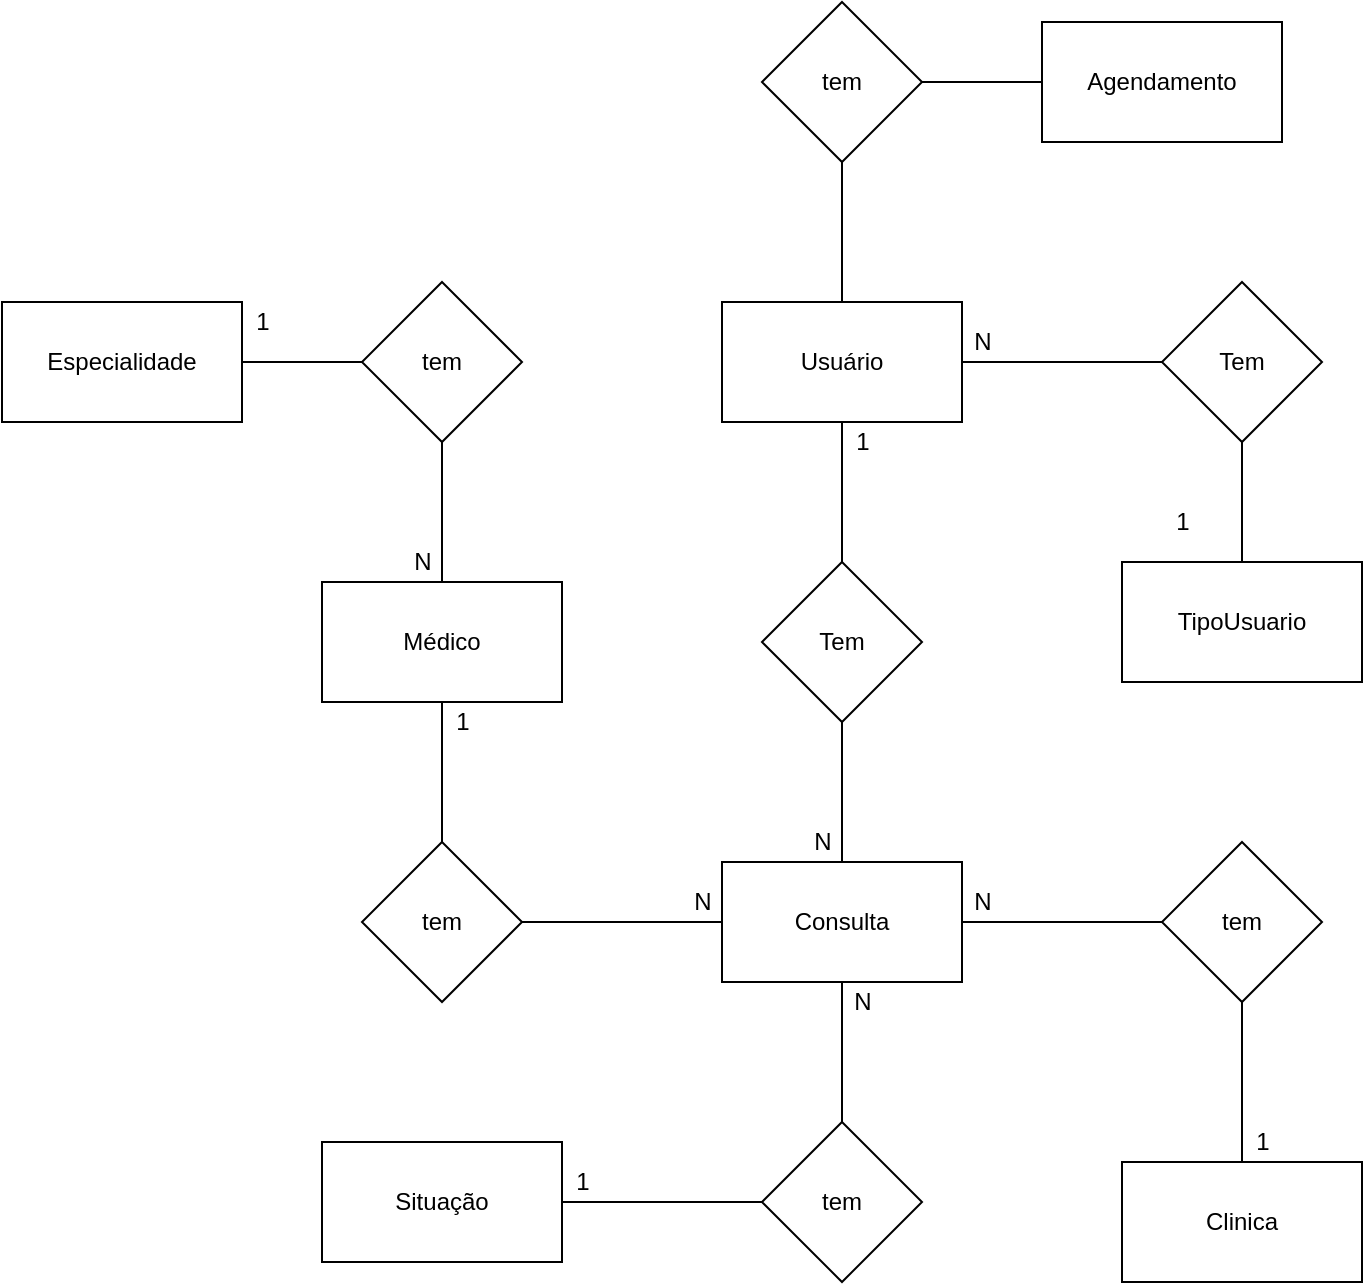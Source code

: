 <mxfile version="14.6.13" type="device" pages="2"><diagram id="kPvYsrGsnzjXHNZqYMSi" name="Conceitual"><mxGraphModel dx="2044" dy="706" grid="1" gridSize="10" guides="1" tooltips="1" connect="1" arrows="1" fold="1" page="1" pageScale="1" pageWidth="827" pageHeight="1169" math="0" shadow="0"><root><mxCell id="0"/><mxCell id="1" parent="0"/><mxCell id="1fEp5qzmMO0-KmVKSiHd-4" style="edgeStyle=orthogonalEdgeStyle;rounded=0;orthogonalLoop=1;jettySize=auto;html=1;exitX=1;exitY=0.5;exitDx=0;exitDy=0;endArrow=none;endFill=0;" parent="1" source="1fEp5qzmMO0-KmVKSiHd-1" target="1fEp5qzmMO0-KmVKSiHd-2" edge="1"><mxGeometry relative="1" as="geometry"/></mxCell><mxCell id="1fEp5qzmMO0-KmVKSiHd-8" style="edgeStyle=orthogonalEdgeStyle;rounded=0;orthogonalLoop=1;jettySize=auto;html=1;exitX=0.5;exitY=1;exitDx=0;exitDy=0;endArrow=none;endFill=0;" parent="1" source="1fEp5qzmMO0-KmVKSiHd-1" target="1fEp5qzmMO0-KmVKSiHd-7" edge="1"><mxGeometry relative="1" as="geometry"/></mxCell><mxCell id="Bj10KTuXt6F6ewro0uIy-2" value="" style="edgeStyle=orthogonalEdgeStyle;rounded=0;orthogonalLoop=1;jettySize=auto;html=1;endArrow=none;endFill=0;" edge="1" parent="1" source="1fEp5qzmMO0-KmVKSiHd-1" target="Bj10KTuXt6F6ewro0uIy-1"><mxGeometry relative="1" as="geometry"/></mxCell><mxCell id="1fEp5qzmMO0-KmVKSiHd-1" value="Usuário" style="rounded=0;whiteSpace=wrap;html=1;" parent="1" vertex="1"><mxGeometry x="180" y="160" width="120" height="60" as="geometry"/></mxCell><mxCell id="1fEp5qzmMO0-KmVKSiHd-5" style="edgeStyle=orthogonalEdgeStyle;rounded=0;orthogonalLoop=1;jettySize=auto;html=1;endArrow=none;endFill=0;" parent="1" source="1fEp5qzmMO0-KmVKSiHd-2" target="1fEp5qzmMO0-KmVKSiHd-3" edge="1"><mxGeometry relative="1" as="geometry"/></mxCell><mxCell id="1fEp5qzmMO0-KmVKSiHd-2" value="Tem" style="rhombus;whiteSpace=wrap;html=1;" parent="1" vertex="1"><mxGeometry x="400" y="150" width="80" height="80" as="geometry"/></mxCell><mxCell id="1fEp5qzmMO0-KmVKSiHd-3" value="TipoUsuario" style="rounded=0;whiteSpace=wrap;html=1;" parent="1" vertex="1"><mxGeometry x="380" y="290" width="120" height="60" as="geometry"/></mxCell><mxCell id="1fEp5qzmMO0-KmVKSiHd-9" style="edgeStyle=orthogonalEdgeStyle;rounded=0;orthogonalLoop=1;jettySize=auto;html=1;exitX=0.5;exitY=0;exitDx=0;exitDy=0;endArrow=none;endFill=0;" parent="1" source="1fEp5qzmMO0-KmVKSiHd-6" target="1fEp5qzmMO0-KmVKSiHd-7" edge="1"><mxGeometry relative="1" as="geometry"/></mxCell><mxCell id="1fEp5qzmMO0-KmVKSiHd-11" value="" style="edgeStyle=orthogonalEdgeStyle;rounded=0;orthogonalLoop=1;jettySize=auto;html=1;endArrow=none;endFill=0;" parent="1" source="1fEp5qzmMO0-KmVKSiHd-6" target="1fEp5qzmMO0-KmVKSiHd-10" edge="1"><mxGeometry relative="1" as="geometry"/></mxCell><mxCell id="1fEp5qzmMO0-KmVKSiHd-15" value="" style="edgeStyle=orthogonalEdgeStyle;rounded=0;orthogonalLoop=1;jettySize=auto;html=1;endArrow=none;endFill=0;" parent="1" source="1fEp5qzmMO0-KmVKSiHd-6" target="1fEp5qzmMO0-KmVKSiHd-14" edge="1"><mxGeometry relative="1" as="geometry"/></mxCell><mxCell id="1fEp5qzmMO0-KmVKSiHd-19" value="" style="edgeStyle=orthogonalEdgeStyle;rounded=0;orthogonalLoop=1;jettySize=auto;html=1;endArrow=none;endFill=0;" parent="1" source="1fEp5qzmMO0-KmVKSiHd-6" target="1fEp5qzmMO0-KmVKSiHd-18" edge="1"><mxGeometry relative="1" as="geometry"/></mxCell><mxCell id="1fEp5qzmMO0-KmVKSiHd-6" value="Consulta" style="rounded=0;whiteSpace=wrap;html=1;" parent="1" vertex="1"><mxGeometry x="180" y="440" width="120" height="60" as="geometry"/></mxCell><mxCell id="1fEp5qzmMO0-KmVKSiHd-7" value="Tem" style="rhombus;whiteSpace=wrap;html=1;" parent="1" vertex="1"><mxGeometry x="200" y="290" width="80" height="80" as="geometry"/></mxCell><mxCell id="1fEp5qzmMO0-KmVKSiHd-13" value="" style="edgeStyle=orthogonalEdgeStyle;rounded=0;orthogonalLoop=1;jettySize=auto;html=1;endArrow=none;endFill=0;" parent="1" source="1fEp5qzmMO0-KmVKSiHd-10" target="1fEp5qzmMO0-KmVKSiHd-12" edge="1"><mxGeometry relative="1" as="geometry"/></mxCell><mxCell id="1fEp5qzmMO0-KmVKSiHd-10" value="tem" style="rhombus;whiteSpace=wrap;html=1;rounded=0;" parent="1" vertex="1"><mxGeometry x="400" y="430" width="80" height="80" as="geometry"/></mxCell><mxCell id="1fEp5qzmMO0-KmVKSiHd-12" value="Clinica" style="whiteSpace=wrap;html=1;rounded=0;" parent="1" vertex="1"><mxGeometry x="380" y="590" width="120" height="60" as="geometry"/></mxCell><mxCell id="1fEp5qzmMO0-KmVKSiHd-17" value="" style="edgeStyle=orthogonalEdgeStyle;rounded=0;orthogonalLoop=1;jettySize=auto;html=1;endArrow=none;endFill=0;" parent="1" source="1fEp5qzmMO0-KmVKSiHd-14" target="1fEp5qzmMO0-KmVKSiHd-16" edge="1"><mxGeometry relative="1" as="geometry"/></mxCell><mxCell id="1fEp5qzmMO0-KmVKSiHd-14" value="tem" style="rhombus;whiteSpace=wrap;html=1;rounded=0;" parent="1" vertex="1"><mxGeometry x="200" y="570" width="80" height="80" as="geometry"/></mxCell><mxCell id="1fEp5qzmMO0-KmVKSiHd-16" value="Situação" style="whiteSpace=wrap;html=1;rounded=0;" parent="1" vertex="1"><mxGeometry x="-20" y="580" width="120" height="60" as="geometry"/></mxCell><mxCell id="1fEp5qzmMO0-KmVKSiHd-21" value="" style="edgeStyle=orthogonalEdgeStyle;rounded=0;orthogonalLoop=1;jettySize=auto;html=1;endArrow=none;endFill=0;" parent="1" source="1fEp5qzmMO0-KmVKSiHd-18" target="1fEp5qzmMO0-KmVKSiHd-20" edge="1"><mxGeometry relative="1" as="geometry"/></mxCell><mxCell id="1fEp5qzmMO0-KmVKSiHd-18" value="tem" style="rhombus;whiteSpace=wrap;html=1;rounded=0;" parent="1" vertex="1"><mxGeometry y="430" width="80" height="80" as="geometry"/></mxCell><mxCell id="1fEp5qzmMO0-KmVKSiHd-23" value="" style="edgeStyle=orthogonalEdgeStyle;rounded=0;orthogonalLoop=1;jettySize=auto;html=1;endArrow=none;endFill=0;" parent="1" source="1fEp5qzmMO0-KmVKSiHd-20" target="1fEp5qzmMO0-KmVKSiHd-22" edge="1"><mxGeometry relative="1" as="geometry"/></mxCell><mxCell id="1fEp5qzmMO0-KmVKSiHd-20" value="Médico" style="whiteSpace=wrap;html=1;rounded=0;" parent="1" vertex="1"><mxGeometry x="-20" y="300" width="120" height="60" as="geometry"/></mxCell><mxCell id="1fEp5qzmMO0-KmVKSiHd-25" value="" style="edgeStyle=orthogonalEdgeStyle;rounded=0;orthogonalLoop=1;jettySize=auto;html=1;endArrow=none;endFill=0;" parent="1" source="1fEp5qzmMO0-KmVKSiHd-22" target="1fEp5qzmMO0-KmVKSiHd-24" edge="1"><mxGeometry relative="1" as="geometry"/></mxCell><mxCell id="1fEp5qzmMO0-KmVKSiHd-22" value="tem" style="rhombus;whiteSpace=wrap;html=1;rounded=0;" parent="1" vertex="1"><mxGeometry y="150" width="80" height="80" as="geometry"/></mxCell><mxCell id="1fEp5qzmMO0-KmVKSiHd-24" value="Especialidade" style="whiteSpace=wrap;html=1;rounded=0;" parent="1" vertex="1"><mxGeometry x="-180" y="160" width="120" height="60" as="geometry"/></mxCell><mxCell id="DyamXjZA8SBSVG0brc9f-1" value="1" style="text;html=1;align=center;verticalAlign=middle;resizable=0;points=[];autosize=1;strokeColor=none;" parent="1" vertex="1"><mxGeometry x="-60" y="160" width="20" height="20" as="geometry"/></mxCell><mxCell id="DyamXjZA8SBSVG0brc9f-2" value="N" style="text;html=1;align=center;verticalAlign=middle;resizable=0;points=[];autosize=1;strokeColor=none;" parent="1" vertex="1"><mxGeometry x="20" y="280" width="20" height="20" as="geometry"/></mxCell><mxCell id="DyamXjZA8SBSVG0brc9f-3" value="N" style="text;html=1;align=center;verticalAlign=middle;resizable=0;points=[];autosize=1;strokeColor=none;" parent="1" vertex="1"><mxGeometry x="160" y="450" width="20" height="20" as="geometry"/></mxCell><mxCell id="DyamXjZA8SBSVG0brc9f-4" value="1" style="text;html=1;align=center;verticalAlign=middle;resizable=0;points=[];autosize=1;strokeColor=none;" parent="1" vertex="1"><mxGeometry x="40" y="360" width="20" height="20" as="geometry"/></mxCell><mxCell id="DyamXjZA8SBSVG0brc9f-5" value="1" style="text;html=1;align=center;verticalAlign=middle;resizable=0;points=[];autosize=1;strokeColor=none;" parent="1" vertex="1"><mxGeometry x="440" y="570" width="20" height="20" as="geometry"/></mxCell><mxCell id="DyamXjZA8SBSVG0brc9f-6" value="N" style="text;html=1;align=center;verticalAlign=middle;resizable=0;points=[];autosize=1;strokeColor=none;" parent="1" vertex="1"><mxGeometry x="300" y="450" width="20" height="20" as="geometry"/></mxCell><mxCell id="DyamXjZA8SBSVG0brc9f-7" value="1" style="text;html=1;align=center;verticalAlign=middle;resizable=0;points=[];autosize=1;strokeColor=none;" parent="1" vertex="1"><mxGeometry x="100" y="590" width="20" height="20" as="geometry"/></mxCell><mxCell id="DyamXjZA8SBSVG0brc9f-8" value="N" style="text;html=1;align=center;verticalAlign=middle;resizable=0;points=[];autosize=1;strokeColor=none;" parent="1" vertex="1"><mxGeometry x="240" y="500" width="20" height="20" as="geometry"/></mxCell><mxCell id="DyamXjZA8SBSVG0brc9f-9" value="N" style="text;html=1;align=center;verticalAlign=middle;resizable=0;points=[];autosize=1;strokeColor=none;" parent="1" vertex="1"><mxGeometry x="220" y="420" width="20" height="20" as="geometry"/></mxCell><mxCell id="DyamXjZA8SBSVG0brc9f-10" value="1" style="text;html=1;align=center;verticalAlign=middle;resizable=0;points=[];autosize=1;strokeColor=none;" parent="1" vertex="1"><mxGeometry x="240" y="220" width="20" height="20" as="geometry"/></mxCell><mxCell id="DyamXjZA8SBSVG0brc9f-11" value="1" style="text;html=1;align=center;verticalAlign=middle;resizable=0;points=[];autosize=1;strokeColor=none;" parent="1" vertex="1"><mxGeometry x="400" y="260" width="20" height="20" as="geometry"/></mxCell><mxCell id="DyamXjZA8SBSVG0brc9f-12" value="N" style="text;html=1;align=center;verticalAlign=middle;resizable=0;points=[];autosize=1;strokeColor=none;" parent="1" vertex="1"><mxGeometry x="300" y="170" width="20" height="20" as="geometry"/></mxCell><mxCell id="Bj10KTuXt6F6ewro0uIy-4" value="" style="edgeStyle=orthogonalEdgeStyle;rounded=0;orthogonalLoop=1;jettySize=auto;html=1;endArrow=none;endFill=0;" edge="1" parent="1" source="Bj10KTuXt6F6ewro0uIy-1" target="Bj10KTuXt6F6ewro0uIy-3"><mxGeometry relative="1" as="geometry"/></mxCell><mxCell id="Bj10KTuXt6F6ewro0uIy-1" value="tem" style="rhombus;whiteSpace=wrap;html=1;rounded=0;" vertex="1" parent="1"><mxGeometry x="200" y="10" width="80" height="80" as="geometry"/></mxCell><mxCell id="Bj10KTuXt6F6ewro0uIy-3" value="Agendamento" style="whiteSpace=wrap;html=1;rounded=0;" vertex="1" parent="1"><mxGeometry x="340" y="20" width="120" height="60" as="geometry"/></mxCell></root></mxGraphModel></diagram><diagram id="HNBj6aKH-ELHD5CoqjLQ" name="Lógico"><mxGraphModel dx="852" dy="494" grid="1" gridSize="10" guides="1" tooltips="1" connect="1" arrows="1" fold="1" page="1" pageScale="1" pageWidth="827" pageHeight="1169" math="0" shadow="0"><root><mxCell id="wSqrrvbdmw-PCUjcPglE-0"/><mxCell id="wSqrrvbdmw-PCUjcPglE-1" parent="wSqrrvbdmw-PCUjcPglE-0"/><mxCell id="wSqrrvbdmw-PCUjcPglE-2" value="Especialidade" style="shape=table;startSize=30;container=1;collapsible=1;childLayout=tableLayout;fixedRows=1;rowLines=0;fontStyle=1;align=center;resizeLast=1;" parent="wSqrrvbdmw-PCUjcPglE-1" vertex="1"><mxGeometry x="60" y="110" width="180" height="100" as="geometry"/></mxCell><mxCell id="wSqrrvbdmw-PCUjcPglE-3" value="" style="shape=partialRectangle;collapsible=0;dropTarget=0;pointerEvents=0;fillColor=none;top=0;left=0;bottom=1;right=0;points=[[0,0.5],[1,0.5]];portConstraint=eastwest;" parent="wSqrrvbdmw-PCUjcPglE-2" vertex="1"><mxGeometry y="30" width="180" height="30" as="geometry"/></mxCell><mxCell id="wSqrrvbdmw-PCUjcPglE-4" value="PK" style="shape=partialRectangle;connectable=0;fillColor=none;top=0;left=0;bottom=0;right=0;fontStyle=1;overflow=hidden;" parent="wSqrrvbdmw-PCUjcPglE-3" vertex="1"><mxGeometry width="30" height="30" as="geometry"/></mxCell><mxCell id="wSqrrvbdmw-PCUjcPglE-5" value="idEspecialidade" style="shape=partialRectangle;connectable=0;fillColor=none;top=0;left=0;bottom=0;right=0;align=left;spacingLeft=6;fontStyle=5;overflow=hidden;" parent="wSqrrvbdmw-PCUjcPglE-3" vertex="1"><mxGeometry x="30" width="150" height="30" as="geometry"/></mxCell><mxCell id="wSqrrvbdmw-PCUjcPglE-6" value="" style="shape=partialRectangle;collapsible=0;dropTarget=0;pointerEvents=0;fillColor=none;top=0;left=0;bottom=0;right=0;points=[[0,0.5],[1,0.5]];portConstraint=eastwest;" parent="wSqrrvbdmw-PCUjcPglE-2" vertex="1"><mxGeometry y="60" width="180" height="30" as="geometry"/></mxCell><mxCell id="wSqrrvbdmw-PCUjcPglE-7" value="varchar" style="shape=partialRectangle;connectable=0;fillColor=none;top=0;left=0;bottom=0;right=0;editable=1;overflow=hidden;" parent="wSqrrvbdmw-PCUjcPglE-6" vertex="1"><mxGeometry width="30" height="30" as="geometry"/></mxCell><mxCell id="wSqrrvbdmw-PCUjcPglE-8" value="tituloEspecialidade" style="shape=partialRectangle;connectable=0;fillColor=none;top=0;left=0;bottom=0;right=0;align=left;spacingLeft=6;overflow=hidden;" parent="wSqrrvbdmw-PCUjcPglE-6" vertex="1"><mxGeometry x="30" width="150" height="30" as="geometry"/></mxCell><mxCell id="wSqrrvbdmw-PCUjcPglE-15" value="Medico" style="shape=table;startSize=30;container=1;collapsible=1;childLayout=tableLayout;fixedRows=1;rowLines=0;fontStyle=1;align=center;resizeLast=1;" parent="wSqrrvbdmw-PCUjcPglE-1" vertex="1"><mxGeometry x="300" y="110" width="180" height="190" as="geometry"/></mxCell><mxCell id="wSqrrvbdmw-PCUjcPglE-16" value="" style="shape=partialRectangle;collapsible=0;dropTarget=0;pointerEvents=0;fillColor=none;top=0;left=0;bottom=0;right=0;points=[[0,0.5],[1,0.5]];portConstraint=eastwest;" parent="wSqrrvbdmw-PCUjcPglE-15" vertex="1"><mxGeometry y="30" width="180" height="30" as="geometry"/></mxCell><mxCell id="wSqrrvbdmw-PCUjcPglE-17" value="PK" style="shape=partialRectangle;connectable=0;fillColor=none;top=0;left=0;bottom=0;right=0;fontStyle=1;overflow=hidden;" parent="wSqrrvbdmw-PCUjcPglE-16" vertex="1"><mxGeometry width="60" height="30" as="geometry"/></mxCell><mxCell id="wSqrrvbdmw-PCUjcPglE-18" value="idMedico" style="shape=partialRectangle;connectable=0;fillColor=none;top=0;left=0;bottom=0;right=0;align=left;spacingLeft=6;fontStyle=5;overflow=hidden;" parent="wSqrrvbdmw-PCUjcPglE-16" vertex="1"><mxGeometry x="60" width="120" height="30" as="geometry"/></mxCell><mxCell id="zqCo02fN8nmdH59Y0rIk-0" value="" style="shape=partialRectangle;collapsible=0;dropTarget=0;pointerEvents=0;fillColor=none;top=0;left=0;bottom=0;right=0;points=[[0,0.5],[1,0.5]];portConstraint=eastwest;" parent="wSqrrvbdmw-PCUjcPglE-15" vertex="1"><mxGeometry y="60" width="180" height="30" as="geometry"/></mxCell><mxCell id="zqCo02fN8nmdH59Y0rIk-1" value="FK" style="shape=partialRectangle;connectable=0;fillColor=none;top=0;left=0;bottom=0;right=0;fontStyle=1;overflow=hidden;" parent="zqCo02fN8nmdH59Y0rIk-0" vertex="1"><mxGeometry width="60" height="30" as="geometry"/></mxCell><mxCell id="zqCo02fN8nmdH59Y0rIk-2" value="idConsulta" style="shape=partialRectangle;connectable=0;fillColor=none;top=0;left=0;bottom=0;right=0;align=left;spacingLeft=6;fontStyle=5;overflow=hidden;" parent="zqCo02fN8nmdH59Y0rIk-0" vertex="1"><mxGeometry x="60" width="120" height="30" as="geometry"/></mxCell><mxCell id="wSqrrvbdmw-PCUjcPglE-19" value="" style="shape=partialRectangle;collapsible=0;dropTarget=0;pointerEvents=0;fillColor=none;top=0;left=0;bottom=1;right=0;points=[[0,0.5],[1,0.5]];portConstraint=eastwest;" parent="wSqrrvbdmw-PCUjcPglE-15" vertex="1"><mxGeometry y="90" width="180" height="30" as="geometry"/></mxCell><mxCell id="wSqrrvbdmw-PCUjcPglE-20" value="FK" style="shape=partialRectangle;connectable=0;fillColor=none;top=0;left=0;bottom=0;right=0;fontStyle=1;overflow=hidden;" parent="wSqrrvbdmw-PCUjcPglE-19" vertex="1"><mxGeometry width="60" height="30" as="geometry"/></mxCell><mxCell id="wSqrrvbdmw-PCUjcPglE-21" value="idEspecialidade" style="shape=partialRectangle;connectable=0;fillColor=none;top=0;left=0;bottom=0;right=0;align=left;spacingLeft=6;fontStyle=5;overflow=hidden;" parent="wSqrrvbdmw-PCUjcPglE-19" vertex="1"><mxGeometry x="60" width="120" height="30" as="geometry"/></mxCell><mxCell id="wSqrrvbdmw-PCUjcPglE-22" value="" style="shape=partialRectangle;collapsible=0;dropTarget=0;pointerEvents=0;fillColor=none;top=0;left=0;bottom=0;right=0;points=[[0,0.5],[1,0.5]];portConstraint=eastwest;" parent="wSqrrvbdmw-PCUjcPglE-15" vertex="1"><mxGeometry y="120" width="180" height="30" as="geometry"/></mxCell><mxCell id="wSqrrvbdmw-PCUjcPglE-23" value="varchar" style="shape=partialRectangle;connectable=0;fillColor=none;top=0;left=0;bottom=0;right=0;editable=1;overflow=hidden;" parent="wSqrrvbdmw-PCUjcPglE-22" vertex="1"><mxGeometry width="60" height="30" as="geometry"/></mxCell><mxCell id="wSqrrvbdmw-PCUjcPglE-24" value="Nome" style="shape=partialRectangle;connectable=0;fillColor=none;top=0;left=0;bottom=0;right=0;align=left;spacingLeft=6;overflow=hidden;" parent="wSqrrvbdmw-PCUjcPglE-22" vertex="1"><mxGeometry x="60" width="120" height="30" as="geometry"/></mxCell><mxCell id="wSqrrvbdmw-PCUjcPglE-25" value="" style="shape=partialRectangle;collapsible=0;dropTarget=0;pointerEvents=0;fillColor=none;top=0;left=0;bottom=0;right=0;points=[[0,0.5],[1,0.5]];portConstraint=eastwest;" parent="wSqrrvbdmw-PCUjcPglE-15" vertex="1"><mxGeometry y="150" width="180" height="30" as="geometry"/></mxCell><mxCell id="wSqrrvbdmw-PCUjcPglE-26" value="varchar" style="shape=partialRectangle;connectable=0;fillColor=none;top=0;left=0;bottom=0;right=0;editable=1;overflow=hidden;" parent="wSqrrvbdmw-PCUjcPglE-25" vertex="1"><mxGeometry width="60" height="30" as="geometry"/></mxCell><mxCell id="wSqrrvbdmw-PCUjcPglE-27" value="CRM" style="shape=partialRectangle;connectable=0;fillColor=none;top=0;left=0;bottom=0;right=0;align=left;spacingLeft=6;overflow=hidden;" parent="wSqrrvbdmw-PCUjcPglE-25" vertex="1"><mxGeometry x="60" width="120" height="30" as="geometry"/></mxCell><mxCell id="4FHhX5v7XBWkzGrch9Hx-0" value="Situacao" style="shape=table;startSize=30;container=1;collapsible=1;childLayout=tableLayout;fixedRows=1;rowLines=0;fontStyle=1;align=center;resizeLast=1;" parent="wSqrrvbdmw-PCUjcPglE-1" vertex="1"><mxGeometry x="60" y="320" width="180" height="100" as="geometry"/></mxCell><mxCell id="4FHhX5v7XBWkzGrch9Hx-1" value="" style="shape=partialRectangle;collapsible=0;dropTarget=0;pointerEvents=0;fillColor=none;top=0;left=0;bottom=1;right=0;points=[[0,0.5],[1,0.5]];portConstraint=eastwest;" parent="4FHhX5v7XBWkzGrch9Hx-0" vertex="1"><mxGeometry y="30" width="180" height="30" as="geometry"/></mxCell><mxCell id="4FHhX5v7XBWkzGrch9Hx-2" value="PK" style="shape=partialRectangle;connectable=0;fillColor=none;top=0;left=0;bottom=0;right=0;fontStyle=1;overflow=hidden;" parent="4FHhX5v7XBWkzGrch9Hx-1" vertex="1"><mxGeometry width="30" height="30" as="geometry"/></mxCell><mxCell id="4FHhX5v7XBWkzGrch9Hx-3" value="idSituação" style="shape=partialRectangle;connectable=0;fillColor=none;top=0;left=0;bottom=0;right=0;align=left;spacingLeft=6;fontStyle=5;overflow=hidden;" parent="4FHhX5v7XBWkzGrch9Hx-1" vertex="1"><mxGeometry x="30" width="150" height="30" as="geometry"/></mxCell><mxCell id="4FHhX5v7XBWkzGrch9Hx-4" value="" style="shape=partialRectangle;collapsible=0;dropTarget=0;pointerEvents=0;fillColor=none;top=0;left=0;bottom=0;right=0;points=[[0,0.5],[1,0.5]];portConstraint=eastwest;" parent="4FHhX5v7XBWkzGrch9Hx-0" vertex="1"><mxGeometry y="60" width="180" height="30" as="geometry"/></mxCell><mxCell id="4FHhX5v7XBWkzGrch9Hx-5" value="varchar" style="shape=partialRectangle;connectable=0;fillColor=none;top=0;left=0;bottom=0;right=0;editable=1;overflow=hidden;" parent="4FHhX5v7XBWkzGrch9Hx-4" vertex="1"><mxGeometry width="30" height="30" as="geometry"/></mxCell><mxCell id="4FHhX5v7XBWkzGrch9Hx-6" value="tituloSituacao" style="shape=partialRectangle;connectable=0;fillColor=none;top=0;left=0;bottom=0;right=0;align=left;spacingLeft=6;overflow=hidden;" parent="4FHhX5v7XBWkzGrch9Hx-4" vertex="1"><mxGeometry x="30" width="150" height="30" as="geometry"/></mxCell><mxCell id="eIv-LZeOSYvsyP1xj_YQ-0" value="Clinica" style="shape=table;startSize=30;container=1;collapsible=1;childLayout=tableLayout;fixedRows=1;rowLines=0;fontStyle=1;align=center;resizeLast=1;" parent="wSqrrvbdmw-PCUjcPglE-1" vertex="1"><mxGeometry x="800" y="310" width="180" height="190" as="geometry"/></mxCell><mxCell id="eIv-LZeOSYvsyP1xj_YQ-1" value="" style="shape=partialRectangle;collapsible=0;dropTarget=0;pointerEvents=0;fillColor=none;top=0;left=0;bottom=1;right=0;points=[[0,0.5],[1,0.5]];portConstraint=eastwest;" parent="eIv-LZeOSYvsyP1xj_YQ-0" vertex="1"><mxGeometry y="30" width="180" height="30" as="geometry"/></mxCell><mxCell id="eIv-LZeOSYvsyP1xj_YQ-2" value="PK" style="shape=partialRectangle;connectable=0;fillColor=none;top=0;left=0;bottom=0;right=0;fontStyle=1;overflow=hidden;" parent="eIv-LZeOSYvsyP1xj_YQ-1" vertex="1"><mxGeometry width="30" height="30" as="geometry"/></mxCell><mxCell id="eIv-LZeOSYvsyP1xj_YQ-3" value="idClinica" style="shape=partialRectangle;connectable=0;fillColor=none;top=0;left=0;bottom=0;right=0;align=left;spacingLeft=6;fontStyle=5;overflow=hidden;" parent="eIv-LZeOSYvsyP1xj_YQ-1" vertex="1"><mxGeometry x="30" width="150" height="30" as="geometry"/></mxCell><mxCell id="eIv-LZeOSYvsyP1xj_YQ-4" value="" style="shape=partialRectangle;collapsible=0;dropTarget=0;pointerEvents=0;fillColor=none;top=0;left=0;bottom=0;right=0;points=[[0,0.5],[1,0.5]];portConstraint=eastwest;" parent="eIv-LZeOSYvsyP1xj_YQ-0" vertex="1"><mxGeometry y="60" width="180" height="30" as="geometry"/></mxCell><mxCell id="eIv-LZeOSYvsyP1xj_YQ-5" value="varchar" style="shape=partialRectangle;connectable=0;fillColor=none;top=0;left=0;bottom=0;right=0;editable=1;overflow=hidden;" parent="eIv-LZeOSYvsyP1xj_YQ-4" vertex="1"><mxGeometry width="30" height="30" as="geometry"/></mxCell><mxCell id="eIv-LZeOSYvsyP1xj_YQ-6" value="endereço" style="shape=partialRectangle;connectable=0;fillColor=none;top=0;left=0;bottom=0;right=0;align=left;spacingLeft=6;overflow=hidden;" parent="eIv-LZeOSYvsyP1xj_YQ-4" vertex="1"><mxGeometry x="30" width="150" height="30" as="geometry"/></mxCell><mxCell id="eIv-LZeOSYvsyP1xj_YQ-7" value="" style="shape=partialRectangle;collapsible=0;dropTarget=0;pointerEvents=0;fillColor=none;top=0;left=0;bottom=0;right=0;points=[[0,0.5],[1,0.5]];portConstraint=eastwest;" parent="eIv-LZeOSYvsyP1xj_YQ-0" vertex="1"><mxGeometry y="90" width="180" height="30" as="geometry"/></mxCell><mxCell id="eIv-LZeOSYvsyP1xj_YQ-8" value="varchar" style="shape=partialRectangle;connectable=0;fillColor=none;top=0;left=0;bottom=0;right=0;editable=1;overflow=hidden;" parent="eIv-LZeOSYvsyP1xj_YQ-7" vertex="1"><mxGeometry width="30" height="30" as="geometry"/></mxCell><mxCell id="eIv-LZeOSYvsyP1xj_YQ-9" value="cnpj" style="shape=partialRectangle;connectable=0;fillColor=none;top=0;left=0;bottom=0;right=0;align=left;spacingLeft=6;overflow=hidden;" parent="eIv-LZeOSYvsyP1xj_YQ-7" vertex="1"><mxGeometry x="30" width="150" height="30" as="geometry"/></mxCell><mxCell id="eIv-LZeOSYvsyP1xj_YQ-10" value="" style="shape=partialRectangle;collapsible=0;dropTarget=0;pointerEvents=0;fillColor=none;top=0;left=0;bottom=0;right=0;points=[[0,0.5],[1,0.5]];portConstraint=eastwest;" parent="eIv-LZeOSYvsyP1xj_YQ-0" vertex="1"><mxGeometry y="120" width="180" height="30" as="geometry"/></mxCell><mxCell id="eIv-LZeOSYvsyP1xj_YQ-11" value="varchar" style="shape=partialRectangle;connectable=0;fillColor=none;top=0;left=0;bottom=0;right=0;editable=1;overflow=hidden;" parent="eIv-LZeOSYvsyP1xj_YQ-10" vertex="1"><mxGeometry width="30" height="30" as="geometry"/></mxCell><mxCell id="eIv-LZeOSYvsyP1xj_YQ-12" value="nomeFantasia" style="shape=partialRectangle;connectable=0;fillColor=none;top=0;left=0;bottom=0;right=0;align=left;spacingLeft=6;overflow=hidden;" parent="eIv-LZeOSYvsyP1xj_YQ-10" vertex="1"><mxGeometry x="30" width="150" height="30" as="geometry"/></mxCell><mxCell id="Dw9x23rXQV31RlHJ5ZTQ-0" value="" style="shape=partialRectangle;collapsible=0;dropTarget=0;pointerEvents=0;fillColor=none;top=0;left=0;bottom=0;right=0;points=[[0,0.5],[1,0.5]];portConstraint=eastwest;" parent="eIv-LZeOSYvsyP1xj_YQ-0" vertex="1"><mxGeometry y="150" width="180" height="30" as="geometry"/></mxCell><mxCell id="Dw9x23rXQV31RlHJ5ZTQ-1" value="varchar" style="shape=partialRectangle;connectable=0;fillColor=none;top=0;left=0;bottom=0;right=0;editable=1;overflow=hidden;" parent="Dw9x23rXQV31RlHJ5ZTQ-0" vertex="1"><mxGeometry width="30" height="30" as="geometry"/></mxCell><mxCell id="Dw9x23rXQV31RlHJ5ZTQ-2" value="razaoSocial" style="shape=partialRectangle;connectable=0;fillColor=none;top=0;left=0;bottom=0;right=0;align=left;spacingLeft=6;overflow=hidden;" parent="Dw9x23rXQV31RlHJ5ZTQ-0" vertex="1"><mxGeometry x="30" width="150" height="30" as="geometry"/></mxCell><mxCell id="t8r4Tuf3JnGOqE50kEAy-0" value="TipoUsuario" style="shape=table;startSize=30;container=1;collapsible=1;childLayout=tableLayout;fixedRows=1;rowLines=0;fontStyle=1;align=center;resizeLast=1;" parent="wSqrrvbdmw-PCUjcPglE-1" vertex="1"><mxGeometry x="800" y="110" width="180" height="100" as="geometry"/></mxCell><mxCell id="t8r4Tuf3JnGOqE50kEAy-1" value="" style="shape=partialRectangle;collapsible=0;dropTarget=0;pointerEvents=0;fillColor=none;top=0;left=0;bottom=1;right=0;points=[[0,0.5],[1,0.5]];portConstraint=eastwest;" parent="t8r4Tuf3JnGOqE50kEAy-0" vertex="1"><mxGeometry y="30" width="180" height="30" as="geometry"/></mxCell><mxCell id="t8r4Tuf3JnGOqE50kEAy-2" value="PK" style="shape=partialRectangle;connectable=0;fillColor=none;top=0;left=0;bottom=0;right=0;fontStyle=1;overflow=hidden;" parent="t8r4Tuf3JnGOqE50kEAy-1" vertex="1"><mxGeometry width="30" height="30" as="geometry"/></mxCell><mxCell id="t8r4Tuf3JnGOqE50kEAy-3" value="idTipoUsuario" style="shape=partialRectangle;connectable=0;fillColor=none;top=0;left=0;bottom=0;right=0;align=left;spacingLeft=6;fontStyle=5;overflow=hidden;" parent="t8r4Tuf3JnGOqE50kEAy-1" vertex="1"><mxGeometry x="30" width="150" height="30" as="geometry"/></mxCell><mxCell id="t8r4Tuf3JnGOqE50kEAy-4" value="" style="shape=partialRectangle;collapsible=0;dropTarget=0;pointerEvents=0;fillColor=none;top=0;left=0;bottom=0;right=0;points=[[0,0.5],[1,0.5]];portConstraint=eastwest;" parent="t8r4Tuf3JnGOqE50kEAy-0" vertex="1"><mxGeometry y="60" width="180" height="30" as="geometry"/></mxCell><mxCell id="t8r4Tuf3JnGOqE50kEAy-5" value="" style="shape=partialRectangle;connectable=0;fillColor=none;top=0;left=0;bottom=0;right=0;editable=1;overflow=hidden;" parent="t8r4Tuf3JnGOqE50kEAy-4" vertex="1"><mxGeometry width="30" height="30" as="geometry"/></mxCell><mxCell id="t8r4Tuf3JnGOqE50kEAy-6" value="tituloTipoUsuario" style="shape=partialRectangle;connectable=0;fillColor=none;top=0;left=0;bottom=0;right=0;align=left;spacingLeft=6;overflow=hidden;" parent="t8r4Tuf3JnGOqE50kEAy-4" vertex="1"><mxGeometry x="30" width="150" height="30" as="geometry"/></mxCell><mxCell id="-Pp_b_R7-aa21xJ5e5A5-0" value="" style="edgeStyle=entityRelationEdgeStyle;fontSize=12;html=1;endArrow=ERoneToMany;" parent="wSqrrvbdmw-PCUjcPglE-1" source="wSqrrvbdmw-PCUjcPglE-3" target="wSqrrvbdmw-PCUjcPglE-19" edge="1"><mxGeometry width="100" height="100" relative="1" as="geometry"><mxPoint x="240" y="260" as="sourcePoint"/><mxPoint x="340" y="160" as="targetPoint"/></mxGeometry></mxCell><mxCell id="cESnptUry6ezx_qQLqKo-0" value="Usuario" style="shape=table;startSize=30;container=1;collapsible=1;childLayout=tableLayout;fixedRows=1;rowLines=0;fontStyle=1;align=center;resizeLast=1;" parent="wSqrrvbdmw-PCUjcPglE-1" vertex="1"><mxGeometry x="560" y="110" width="180" height="190" as="geometry"/></mxCell><mxCell id="cESnptUry6ezx_qQLqKo-1" value="" style="shape=partialRectangle;collapsible=0;dropTarget=0;pointerEvents=0;fillColor=none;top=0;left=0;bottom=0;right=0;points=[[0,0.5],[1,0.5]];portConstraint=eastwest;" parent="cESnptUry6ezx_qQLqKo-0" vertex="1"><mxGeometry y="30" width="180" height="30" as="geometry"/></mxCell><mxCell id="cESnptUry6ezx_qQLqKo-2" value="PK" style="shape=partialRectangle;connectable=0;fillColor=none;top=0;left=0;bottom=0;right=0;fontStyle=1;overflow=hidden;" parent="cESnptUry6ezx_qQLqKo-1" vertex="1"><mxGeometry width="60" height="30" as="geometry"/></mxCell><mxCell id="cESnptUry6ezx_qQLqKo-3" value="idUsuario" style="shape=partialRectangle;connectable=0;fillColor=none;top=0;left=0;bottom=0;right=0;align=left;spacingLeft=6;fontStyle=5;overflow=hidden;" parent="cESnptUry6ezx_qQLqKo-1" vertex="1"><mxGeometry x="60" width="120" height="30" as="geometry"/></mxCell><mxCell id="PeRrphhdyrhFT-l-ODXa-3" value="" style="shape=partialRectangle;collapsible=0;dropTarget=0;pointerEvents=0;fillColor=none;top=0;left=0;bottom=0;right=0;points=[[0,0.5],[1,0.5]];portConstraint=eastwest;" parent="cESnptUry6ezx_qQLqKo-0" vertex="1"><mxGeometry y="60" width="180" height="30" as="geometry"/></mxCell><mxCell id="PeRrphhdyrhFT-l-ODXa-4" value="FK" style="shape=partialRectangle;connectable=0;fillColor=none;top=0;left=0;bottom=0;right=0;fontStyle=1;overflow=hidden;" parent="PeRrphhdyrhFT-l-ODXa-3" vertex="1"><mxGeometry width="60" height="30" as="geometry"/></mxCell><mxCell id="PeRrphhdyrhFT-l-ODXa-5" value="idConsulta" style="shape=partialRectangle;connectable=0;fillColor=none;top=0;left=0;bottom=0;right=0;align=left;spacingLeft=6;fontStyle=5;overflow=hidden;" parent="PeRrphhdyrhFT-l-ODXa-3" vertex="1"><mxGeometry x="60" width="120" height="30" as="geometry"/></mxCell><mxCell id="cESnptUry6ezx_qQLqKo-4" value="" style="shape=partialRectangle;collapsible=0;dropTarget=0;pointerEvents=0;fillColor=none;top=0;left=0;bottom=1;right=0;points=[[0,0.5],[1,0.5]];portConstraint=eastwest;" parent="cESnptUry6ezx_qQLqKo-0" vertex="1"><mxGeometry y="90" width="180" height="30" as="geometry"/></mxCell><mxCell id="cESnptUry6ezx_qQLqKo-5" value="FK" style="shape=partialRectangle;connectable=0;fillColor=none;top=0;left=0;bottom=0;right=0;fontStyle=1;overflow=hidden;" parent="cESnptUry6ezx_qQLqKo-4" vertex="1"><mxGeometry width="60" height="30" as="geometry"/></mxCell><mxCell id="cESnptUry6ezx_qQLqKo-6" value="idTipoUsuario" style="shape=partialRectangle;connectable=0;fillColor=none;top=0;left=0;bottom=0;right=0;align=left;spacingLeft=6;fontStyle=5;overflow=hidden;" parent="cESnptUry6ezx_qQLqKo-4" vertex="1"><mxGeometry x="60" width="120" height="30" as="geometry"/></mxCell><mxCell id="cESnptUry6ezx_qQLqKo-7" value="" style="shape=partialRectangle;collapsible=0;dropTarget=0;pointerEvents=0;fillColor=none;top=0;left=0;bottom=0;right=0;points=[[0,0.5],[1,0.5]];portConstraint=eastwest;" parent="cESnptUry6ezx_qQLqKo-0" vertex="1"><mxGeometry y="120" width="180" height="30" as="geometry"/></mxCell><mxCell id="cESnptUry6ezx_qQLqKo-8" value="varchar" style="shape=partialRectangle;connectable=0;fillColor=none;top=0;left=0;bottom=0;right=0;editable=1;overflow=hidden;" parent="cESnptUry6ezx_qQLqKo-7" vertex="1"><mxGeometry width="60" height="30" as="geometry"/></mxCell><mxCell id="cESnptUry6ezx_qQLqKo-9" value="email" style="shape=partialRectangle;connectable=0;fillColor=none;top=0;left=0;bottom=0;right=0;align=left;spacingLeft=6;overflow=hidden;" parent="cESnptUry6ezx_qQLqKo-7" vertex="1"><mxGeometry x="60" width="120" height="30" as="geometry"/></mxCell><mxCell id="cESnptUry6ezx_qQLqKo-10" value="" style="shape=partialRectangle;collapsible=0;dropTarget=0;pointerEvents=0;fillColor=none;top=0;left=0;bottom=0;right=0;points=[[0,0.5],[1,0.5]];portConstraint=eastwest;" parent="cESnptUry6ezx_qQLqKo-0" vertex="1"><mxGeometry y="150" width="180" height="30" as="geometry"/></mxCell><mxCell id="cESnptUry6ezx_qQLqKo-11" value="varchar" style="shape=partialRectangle;connectable=0;fillColor=none;top=0;left=0;bottom=0;right=0;editable=1;overflow=hidden;" parent="cESnptUry6ezx_qQLqKo-10" vertex="1"><mxGeometry width="60" height="30" as="geometry"/></mxCell><mxCell id="cESnptUry6ezx_qQLqKo-12" value="senha" style="shape=partialRectangle;connectable=0;fillColor=none;top=0;left=0;bottom=0;right=0;align=left;spacingLeft=6;overflow=hidden;" parent="cESnptUry6ezx_qQLqKo-10" vertex="1"><mxGeometry x="60" width="120" height="30" as="geometry"/></mxCell><mxCell id="cESnptUry6ezx_qQLqKo-14" value="" style="edgeStyle=entityRelationEdgeStyle;fontSize=12;html=1;endArrow=ERoneToMany;" parent="wSqrrvbdmw-PCUjcPglE-1" source="t8r4Tuf3JnGOqE50kEAy-1" target="cESnptUry6ezx_qQLqKo-4" edge="1"><mxGeometry width="100" height="100" relative="1" as="geometry"><mxPoint x="730" y="290" as="sourcePoint"/><mxPoint x="800" y="410" as="targetPoint"/></mxGeometry></mxCell><mxCell id="5QhojMTs3rMMmE-3Lxgf-0" value="Consulta" style="shape=table;startSize=30;container=1;collapsible=1;childLayout=tableLayout;fixedRows=1;rowLines=0;fontStyle=1;align=center;resizeLast=1;" parent="wSqrrvbdmw-PCUjcPglE-1" vertex="1"><mxGeometry x="430" y="350" width="180" height="250" as="geometry"/></mxCell><mxCell id="5QhojMTs3rMMmE-3Lxgf-1" value="" style="shape=partialRectangle;collapsible=0;dropTarget=0;pointerEvents=0;fillColor=none;top=0;left=0;bottom=0;right=0;points=[[0,0.5],[1,0.5]];portConstraint=eastwest;" parent="5QhojMTs3rMMmE-3Lxgf-0" vertex="1"><mxGeometry y="30" width="180" height="30" as="geometry"/></mxCell><mxCell id="5QhojMTs3rMMmE-3Lxgf-2" value="PK" style="shape=partialRectangle;connectable=0;fillColor=none;top=0;left=0;bottom=0;right=0;fontStyle=1;overflow=hidden;" parent="5QhojMTs3rMMmE-3Lxgf-1" vertex="1"><mxGeometry width="60" height="30" as="geometry"/></mxCell><mxCell id="5QhojMTs3rMMmE-3Lxgf-3" value="idConsulta" style="shape=partialRectangle;connectable=0;fillColor=none;top=0;left=0;bottom=0;right=0;align=left;spacingLeft=6;fontStyle=5;overflow=hidden;" parent="5QhojMTs3rMMmE-3Lxgf-1" vertex="1"><mxGeometry x="60" width="120" height="30" as="geometry"/></mxCell><mxCell id="ey5z4bzXYxGW61HYPM7I-3" value="" style="shape=partialRectangle;collapsible=0;dropTarget=0;pointerEvents=0;fillColor=none;top=0;left=0;bottom=0;right=0;points=[[0,0.5],[1,0.5]];portConstraint=eastwest;" parent="5QhojMTs3rMMmE-3Lxgf-0" vertex="1"><mxGeometry y="60" width="180" height="30" as="geometry"/></mxCell><mxCell id="ey5z4bzXYxGW61HYPM7I-4" value="FK" style="shape=partialRectangle;connectable=0;fillColor=none;top=0;left=0;bottom=0;right=0;fontStyle=1;overflow=hidden;" parent="ey5z4bzXYxGW61HYPM7I-3" vertex="1"><mxGeometry width="60" height="30" as="geometry"/></mxCell><mxCell id="ey5z4bzXYxGW61HYPM7I-5" value="idSituacao" style="shape=partialRectangle;connectable=0;fillColor=none;top=0;left=0;bottom=0;right=0;align=left;spacingLeft=6;fontStyle=5;overflow=hidden;" parent="ey5z4bzXYxGW61HYPM7I-3" vertex="1"><mxGeometry x="60" width="120" height="30" as="geometry"/></mxCell><mxCell id="zqCo02fN8nmdH59Y0rIk-3" value="" style="shape=partialRectangle;collapsible=0;dropTarget=0;pointerEvents=0;fillColor=none;top=0;left=0;bottom=0;right=0;points=[[0,0.5],[1,0.5]];portConstraint=eastwest;" parent="5QhojMTs3rMMmE-3Lxgf-0" vertex="1"><mxGeometry y="90" width="180" height="30" as="geometry"/></mxCell><mxCell id="zqCo02fN8nmdH59Y0rIk-4" value="FK" style="shape=partialRectangle;connectable=0;fillColor=none;top=0;left=0;bottom=0;right=0;fontStyle=1;overflow=hidden;" parent="zqCo02fN8nmdH59Y0rIk-3" vertex="1"><mxGeometry width="60" height="30" as="geometry"/></mxCell><mxCell id="zqCo02fN8nmdH59Y0rIk-5" value="idMedico" style="shape=partialRectangle;connectable=0;fillColor=none;top=0;left=0;bottom=0;right=0;align=left;spacingLeft=6;fontStyle=5;overflow=hidden;" parent="zqCo02fN8nmdH59Y0rIk-3" vertex="1"><mxGeometry x="60" width="120" height="30" as="geometry"/></mxCell><mxCell id="zqCo02fN8nmdH59Y0rIk-6" value="" style="shape=partialRectangle;collapsible=0;dropTarget=0;pointerEvents=0;fillColor=none;top=0;left=0;bottom=0;right=0;points=[[0,0.5],[1,0.5]];portConstraint=eastwest;" parent="5QhojMTs3rMMmE-3Lxgf-0" vertex="1"><mxGeometry y="120" width="180" height="30" as="geometry"/></mxCell><mxCell id="zqCo02fN8nmdH59Y0rIk-7" value="FK" style="shape=partialRectangle;connectable=0;fillColor=none;top=0;left=0;bottom=0;right=0;fontStyle=1;overflow=hidden;" parent="zqCo02fN8nmdH59Y0rIk-6" vertex="1"><mxGeometry width="60" height="30" as="geometry"/></mxCell><mxCell id="zqCo02fN8nmdH59Y0rIk-8" value="idUsuario" style="shape=partialRectangle;connectable=0;fillColor=none;top=0;left=0;bottom=0;right=0;align=left;spacingLeft=6;fontStyle=5;overflow=hidden;" parent="zqCo02fN8nmdH59Y0rIk-6" vertex="1"><mxGeometry x="60" width="120" height="30" as="geometry"/></mxCell><mxCell id="5QhojMTs3rMMmE-3Lxgf-4" value="" style="shape=partialRectangle;collapsible=0;dropTarget=0;pointerEvents=0;fillColor=none;top=0;left=0;bottom=1;right=0;points=[[0,0.5],[1,0.5]];portConstraint=eastwest;" parent="5QhojMTs3rMMmE-3Lxgf-0" vertex="1"><mxGeometry y="150" width="180" height="30" as="geometry"/></mxCell><mxCell id="5QhojMTs3rMMmE-3Lxgf-5" value="FK" style="shape=partialRectangle;connectable=0;fillColor=none;top=0;left=0;bottom=0;right=0;fontStyle=1;overflow=hidden;" parent="5QhojMTs3rMMmE-3Lxgf-4" vertex="1"><mxGeometry width="60" height="30" as="geometry"/></mxCell><mxCell id="5QhojMTs3rMMmE-3Lxgf-6" value="idClinica" style="shape=partialRectangle;connectable=0;fillColor=none;top=0;left=0;bottom=0;right=0;align=left;spacingLeft=6;fontStyle=5;overflow=hidden;" parent="5QhojMTs3rMMmE-3Lxgf-4" vertex="1"><mxGeometry x="60" width="120" height="30" as="geometry"/></mxCell><mxCell id="5QhojMTs3rMMmE-3Lxgf-7" value="" style="shape=partialRectangle;collapsible=0;dropTarget=0;pointerEvents=0;fillColor=none;top=0;left=0;bottom=0;right=0;points=[[0,0.5],[1,0.5]];portConstraint=eastwest;" parent="5QhojMTs3rMMmE-3Lxgf-0" vertex="1"><mxGeometry y="180" width="180" height="30" as="geometry"/></mxCell><mxCell id="5QhojMTs3rMMmE-3Lxgf-8" value="DateTime" style="shape=partialRectangle;connectable=0;fillColor=none;top=0;left=0;bottom=0;right=0;editable=1;overflow=hidden;" parent="5QhojMTs3rMMmE-3Lxgf-7" vertex="1"><mxGeometry width="60" height="30" as="geometry"/></mxCell><mxCell id="5QhojMTs3rMMmE-3Lxgf-9" value="Data" style="shape=partialRectangle;connectable=0;fillColor=none;top=0;left=0;bottom=0;right=0;align=left;spacingLeft=6;overflow=hidden;" parent="5QhojMTs3rMMmE-3Lxgf-7" vertex="1"><mxGeometry x="60" width="120" height="30" as="geometry"/></mxCell><mxCell id="5QhojMTs3rMMmE-3Lxgf-10" value="" style="shape=partialRectangle;collapsible=0;dropTarget=0;pointerEvents=0;fillColor=none;top=0;left=0;bottom=0;right=0;points=[[0,0.5],[1,0.5]];portConstraint=eastwest;" parent="5QhojMTs3rMMmE-3Lxgf-0" vertex="1"><mxGeometry y="210" width="180" height="30" as="geometry"/></mxCell><mxCell id="5QhojMTs3rMMmE-3Lxgf-11" value="smalltext" style="shape=partialRectangle;connectable=0;fillColor=none;top=0;left=0;bottom=0;right=0;editable=1;overflow=hidden;" parent="5QhojMTs3rMMmE-3Lxgf-10" vertex="1"><mxGeometry width="60" height="30" as="geometry"/></mxCell><mxCell id="5QhojMTs3rMMmE-3Lxgf-12" value="relatorioMedico" style="shape=partialRectangle;connectable=0;fillColor=none;top=0;left=0;bottom=0;right=0;align=left;spacingLeft=6;overflow=hidden;" parent="5QhojMTs3rMMmE-3Lxgf-10" vertex="1"><mxGeometry x="60" width="120" height="30" as="geometry"/></mxCell><mxCell id="ey5z4bzXYxGW61HYPM7I-6" value="" style="edgeStyle=entityRelationEdgeStyle;fontSize=12;html=1;endArrow=ERoneToMany;" parent="wSqrrvbdmw-PCUjcPglE-1" source="4FHhX5v7XBWkzGrch9Hx-1" target="ey5z4bzXYxGW61HYPM7I-3" edge="1"><mxGeometry width="100" height="100" relative="1" as="geometry"><mxPoint x="280" y="520" as="sourcePoint"/><mxPoint x="380" y="420" as="targetPoint"/></mxGeometry></mxCell><mxCell id="zqCo02fN8nmdH59Y0rIk-9" value="" style="edgeStyle=entityRelationEdgeStyle;fontSize=12;html=1;endArrow=ERoneToMany;exitX=0;exitY=0.5;exitDx=0;exitDy=0;" parent="wSqrrvbdmw-PCUjcPglE-1" source="eIv-LZeOSYvsyP1xj_YQ-1" target="5QhojMTs3rMMmE-3Lxgf-4" edge="1"><mxGeometry width="100" height="100" relative="1" as="geometry"><mxPoint x="670" y="555" as="sourcePoint"/><mxPoint x="860" y="585" as="targetPoint"/></mxGeometry></mxCell><mxCell id="PeRrphhdyrhFT-l-ODXa-0" value="" style="edgeStyle=orthogonalEdgeStyle;fontSize=12;html=1;endArrow=ERoneToMany;exitX=1;exitY=0.5;exitDx=0;exitDy=0;elbow=vertical;" parent="wSqrrvbdmw-PCUjcPglE-1" source="zqCo02fN8nmdH59Y0rIk-0" target="zqCo02fN8nmdH59Y0rIk-3" edge="1"><mxGeometry width="100" height="100" relative="1" as="geometry"><mxPoint x="250" y="375" as="sourcePoint"/><mxPoint x="640" y="440" as="targetPoint"/><Array as="points"><mxPoint x="510" y="185"/><mxPoint x="510" y="330"/><mxPoint x="640" y="330"/><mxPoint x="640" y="455"/></Array></mxGeometry></mxCell><mxCell id="PeRrphhdyrhFT-l-ODXa-7" value="" style="edgeStyle=orthogonalEdgeStyle;fontSize=12;html=1;endArrow=ERoneToMany;" parent="wSqrrvbdmw-PCUjcPglE-1" source="PeRrphhdyrhFT-l-ODXa-3" target="zqCo02fN8nmdH59Y0rIk-6" edge="1"><mxGeometry width="100" height="100" relative="1" as="geometry"><mxPoint x="670" y="340" as="sourcePoint"/><mxPoint x="730" y="360" as="targetPoint"/><Array as="points"><mxPoint x="530" y="185"/><mxPoint x="530" y="310"/><mxPoint x="660" y="310"/><mxPoint x="660" y="485"/></Array></mxGeometry></mxCell></root></mxGraphModel></diagram></mxfile>